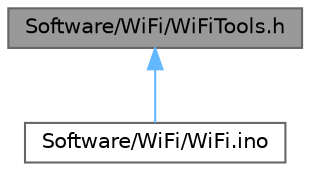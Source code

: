 digraph "Software/WiFi/WiFiTools.h"
{
 // LATEX_PDF_SIZE
  bgcolor="transparent";
  edge [fontname=Helvetica,fontsize=10,labelfontname=Helvetica,labelfontsize=10];
  node [fontname=Helvetica,fontsize=10,shape=box,height=0.2,width=0.4];
  Node1 [id="Node000001",label="Software/WiFi/WiFiTools.h",height=0.2,width=0.4,color="gray40", fillcolor="grey60", style="filled", fontcolor="black",tooltip="Library for Wi-Fi attack tools."];
  Node1 -> Node2 [id="edge1_Node000001_Node000002",dir="back",color="steelblue1",style="solid",tooltip=" "];
  Node2 [id="Node000002",label="Software/WiFi/WiFi.ino",height=0.2,width=0.4,color="grey40", fillcolor="white", style="filled",URL="$WiFi_8ino.html",tooltip="Test program for Wi-Fi attack tools."];
}
